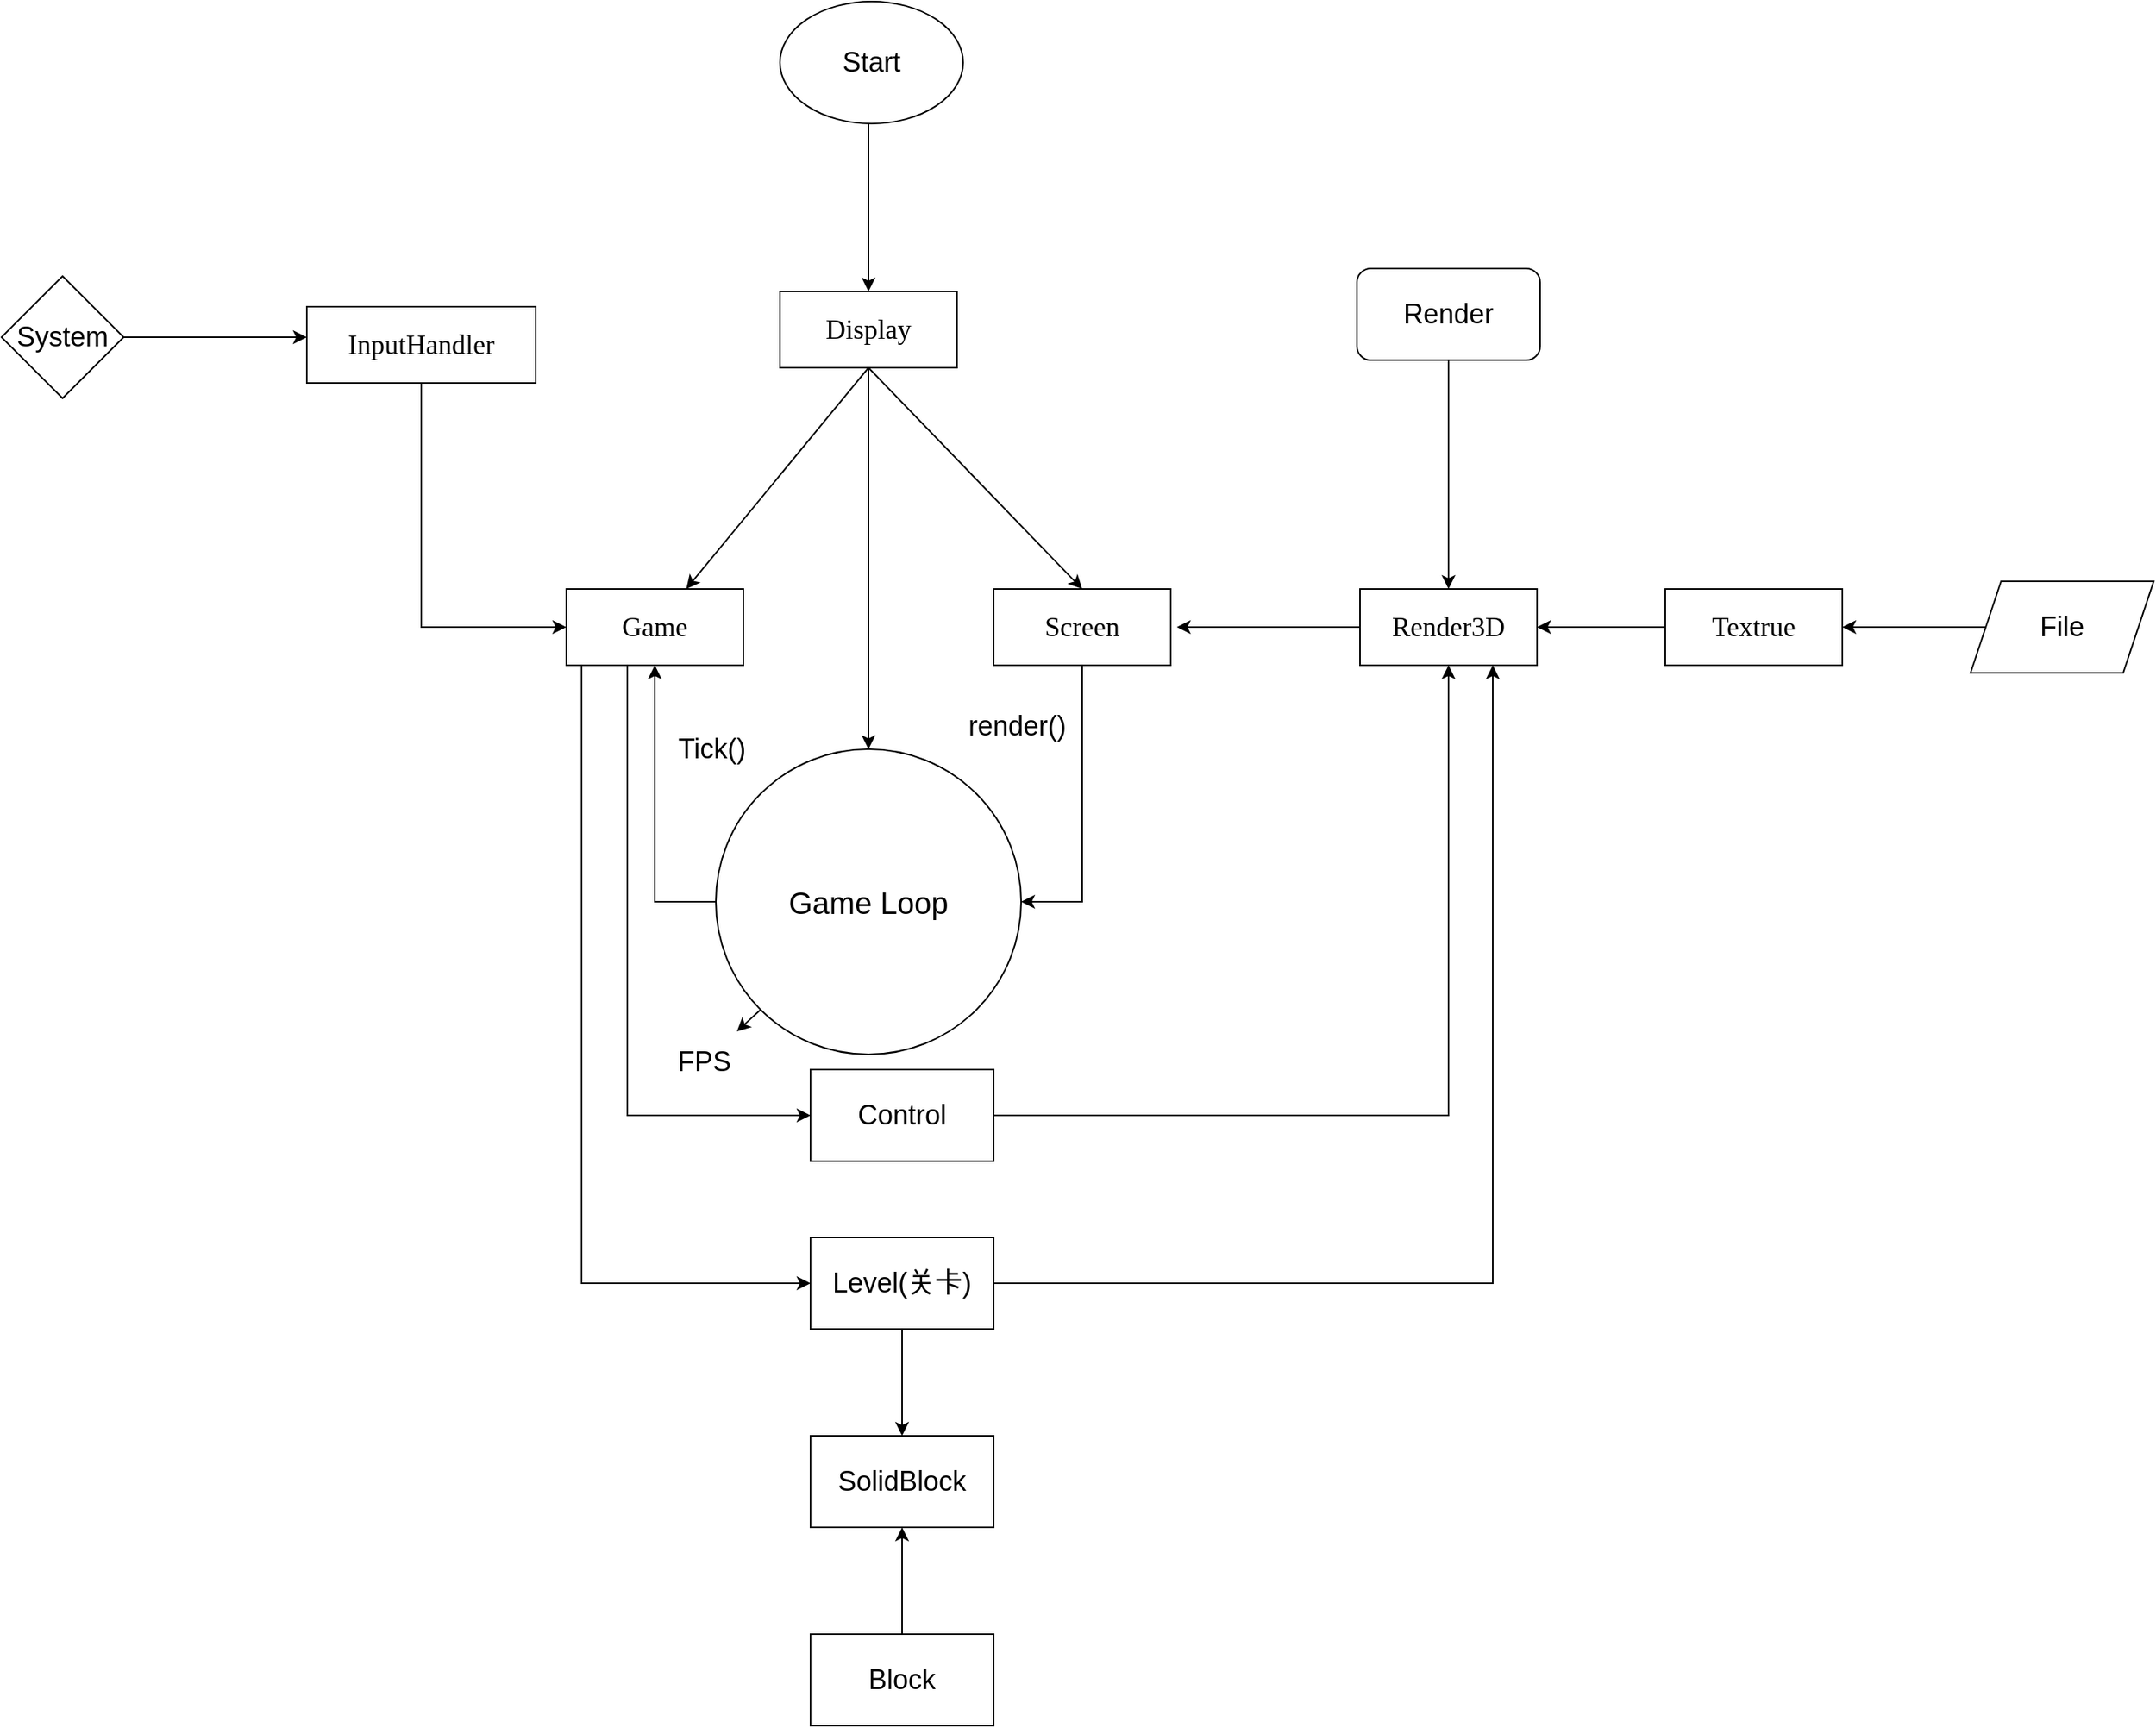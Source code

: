 <mxfile version="21.5.0" type="github">
  <diagram name="第 1 页" id="bnim70iv4dQA_bCJrnJs">
    <mxGraphModel dx="2019" dy="1156" grid="1" gridSize="10" guides="1" tooltips="1" connect="1" arrows="1" fold="1" page="1" pageScale="1" pageWidth="2000" pageHeight="1400" math="0" shadow="0">
      <root>
        <mxCell id="0" />
        <mxCell id="1" parent="0" />
        <mxCell id="kNxnwsr2kqk0C8-2MLcr-14" style="rounded=0;orthogonalLoop=1;jettySize=auto;html=1;exitX=0.5;exitY=1;exitDx=0;exitDy=0;entryX=0.5;entryY=0;entryDx=0;entryDy=0;" parent="1" source="223TXKhGHbjzBC68XGqH-1" target="kNxnwsr2kqk0C8-2MLcr-3" edge="1">
          <mxGeometry relative="1" as="geometry" />
        </mxCell>
        <mxCell id="kNxnwsr2kqk0C8-2MLcr-15" style="rounded=0;orthogonalLoop=1;jettySize=auto;html=1;exitX=0.5;exitY=1;exitDx=0;exitDy=0;" parent="1" source="223TXKhGHbjzBC68XGqH-1" target="kNxnwsr2kqk0C8-2MLcr-1" edge="1">
          <mxGeometry relative="1" as="geometry" />
        </mxCell>
        <mxCell id="kNxnwsr2kqk0C8-2MLcr-26" style="edgeStyle=orthogonalEdgeStyle;rounded=0;orthogonalLoop=1;jettySize=auto;html=1;exitX=0.5;exitY=1;exitDx=0;exitDy=0;entryX=0.5;entryY=0;entryDx=0;entryDy=0;" parent="1" source="223TXKhGHbjzBC68XGqH-1" target="kNxnwsr2kqk0C8-2MLcr-25" edge="1">
          <mxGeometry relative="1" as="geometry">
            <Array as="points">
              <mxPoint x="738" y="585" />
            </Array>
          </mxGeometry>
        </mxCell>
        <mxCell id="223TXKhGHbjzBC68XGqH-1" value="Display" style="rounded=0;whiteSpace=wrap;html=1;fontFamily=Verdana;fontSize=18;" parent="1" vertex="1">
          <mxGeometry x="680" y="300" width="116" height="50" as="geometry" />
        </mxCell>
        <mxCell id="kNxnwsr2kqk0C8-2MLcr-57" style="edgeStyle=orthogonalEdgeStyle;rounded=0;orthogonalLoop=1;jettySize=auto;html=1;exitX=0.25;exitY=1;exitDx=0;exitDy=0;entryX=0;entryY=0.5;entryDx=0;entryDy=0;" parent="1" source="kNxnwsr2kqk0C8-2MLcr-1" target="kNxnwsr2kqk0C8-2MLcr-56" edge="1">
          <mxGeometry relative="1" as="geometry">
            <Array as="points">
              <mxPoint x="580" y="545" />
              <mxPoint x="580" y="840" />
            </Array>
          </mxGeometry>
        </mxCell>
        <mxCell id="Hju6dRllPQrABKdtRstx-2" style="edgeStyle=orthogonalEdgeStyle;rounded=0;orthogonalLoop=1;jettySize=auto;html=1;exitX=0.25;exitY=1;exitDx=0;exitDy=0;entryX=0;entryY=0.5;entryDx=0;entryDy=0;" edge="1" parent="1" source="kNxnwsr2kqk0C8-2MLcr-1" target="Hju6dRllPQrABKdtRstx-1">
          <mxGeometry relative="1" as="geometry">
            <Array as="points">
              <mxPoint x="550" y="545" />
              <mxPoint x="550" y="950" />
            </Array>
          </mxGeometry>
        </mxCell>
        <mxCell id="kNxnwsr2kqk0C8-2MLcr-1" value="Game" style="rounded=0;whiteSpace=wrap;html=1;fontFamily=Verdana;fontSize=18;" parent="1" vertex="1">
          <mxGeometry x="540" y="495" width="116" height="50" as="geometry" />
        </mxCell>
        <mxCell id="kNxnwsr2kqk0C8-2MLcr-43" style="edgeStyle=orthogonalEdgeStyle;rounded=0;orthogonalLoop=1;jettySize=auto;html=1;exitX=0.5;exitY=1;exitDx=0;exitDy=0;entryX=1;entryY=0.5;entryDx=0;entryDy=0;" parent="1" source="kNxnwsr2kqk0C8-2MLcr-3" target="kNxnwsr2kqk0C8-2MLcr-25" edge="1">
          <mxGeometry relative="1" as="geometry" />
        </mxCell>
        <mxCell id="kNxnwsr2kqk0C8-2MLcr-55" style="edgeStyle=orthogonalEdgeStyle;rounded=0;orthogonalLoop=1;jettySize=auto;html=1;exitX=0;exitY=0.5;exitDx=0;exitDy=0;" parent="1" source="kNxnwsr2kqk0C8-2MLcr-4" edge="1">
          <mxGeometry relative="1" as="geometry">
            <mxPoint x="940" y="520" as="targetPoint" />
          </mxGeometry>
        </mxCell>
        <mxCell id="kNxnwsr2kqk0C8-2MLcr-4" value="Render3D" style="rounded=0;whiteSpace=wrap;html=1;fontFamily=Verdana;fontSize=18;" parent="1" vertex="1">
          <mxGeometry x="1060" y="495" width="116" height="50" as="geometry" />
        </mxCell>
        <mxCell id="kNxnwsr2kqk0C8-2MLcr-49" style="edgeStyle=orthogonalEdgeStyle;rounded=0;orthogonalLoop=1;jettySize=auto;html=1;" parent="1" source="kNxnwsr2kqk0C8-2MLcr-5" target="kNxnwsr2kqk0C8-2MLcr-4" edge="1">
          <mxGeometry relative="1" as="geometry" />
        </mxCell>
        <mxCell id="kNxnwsr2kqk0C8-2MLcr-5" value="Textrue" style="rounded=0;whiteSpace=wrap;html=1;fontFamily=Verdana;fontSize=18;" parent="1" vertex="1">
          <mxGeometry x="1260" y="495" width="116" height="50" as="geometry" />
        </mxCell>
        <mxCell id="kNxnwsr2kqk0C8-2MLcr-37" style="edgeStyle=orthogonalEdgeStyle;rounded=0;orthogonalLoop=1;jettySize=auto;html=1;exitX=0.5;exitY=1;exitDx=0;exitDy=0;entryX=0;entryY=0.5;entryDx=0;entryDy=0;" parent="1" source="kNxnwsr2kqk0C8-2MLcr-7" target="kNxnwsr2kqk0C8-2MLcr-1" edge="1">
          <mxGeometry relative="1" as="geometry" />
        </mxCell>
        <mxCell id="kNxnwsr2kqk0C8-2MLcr-7" value="InputHandler" style="rounded=0;whiteSpace=wrap;html=1;fontFamily=Verdana;fontSize=18;" parent="1" vertex="1">
          <mxGeometry x="370" y="310" width="150" height="50" as="geometry" />
        </mxCell>
        <mxCell id="kNxnwsr2kqk0C8-2MLcr-47" style="edgeStyle=orthogonalEdgeStyle;rounded=0;orthogonalLoop=1;jettySize=auto;html=1;exitX=0.5;exitY=1;exitDx=0;exitDy=0;" parent="1" source="kNxnwsr2kqk0C8-2MLcr-11" target="kNxnwsr2kqk0C8-2MLcr-4" edge="1">
          <mxGeometry relative="1" as="geometry" />
        </mxCell>
        <mxCell id="kNxnwsr2kqk0C8-2MLcr-11" value="Render" style="rounded=1;whiteSpace=wrap;html=1;fontSize=18;" parent="1" vertex="1">
          <mxGeometry x="1058" y="285" width="120" height="60" as="geometry" />
        </mxCell>
        <mxCell id="kNxnwsr2kqk0C8-2MLcr-12" value="" style="endArrow=classic;html=1;rounded=0;entryX=0.5;entryY=0;entryDx=0;entryDy=0;" parent="1" target="223TXKhGHbjzBC68XGqH-1" edge="1">
          <mxGeometry width="50" height="50" relative="1" as="geometry">
            <mxPoint x="738" y="190" as="sourcePoint" />
            <mxPoint x="770" y="140" as="targetPoint" />
          </mxGeometry>
        </mxCell>
        <mxCell id="kNxnwsr2kqk0C8-2MLcr-13" value="Start" style="ellipse;whiteSpace=wrap;html=1;fontSize=18;" parent="1" vertex="1">
          <mxGeometry x="680" y="110" width="120" height="80" as="geometry" />
        </mxCell>
        <mxCell id="kNxnwsr2kqk0C8-2MLcr-31" style="edgeStyle=orthogonalEdgeStyle;rounded=0;orthogonalLoop=1;jettySize=auto;html=1;exitX=0;exitY=0.5;exitDx=0;exitDy=0;entryX=0.5;entryY=1;entryDx=0;entryDy=0;" parent="1" source="kNxnwsr2kqk0C8-2MLcr-25" target="kNxnwsr2kqk0C8-2MLcr-1" edge="1">
          <mxGeometry relative="1" as="geometry" />
        </mxCell>
        <mxCell id="kNxnwsr2kqk0C8-2MLcr-53" style="rounded=0;orthogonalLoop=1;jettySize=auto;html=1;exitX=0;exitY=1;exitDx=0;exitDy=0;" parent="1" source="kNxnwsr2kqk0C8-2MLcr-25" target="kNxnwsr2kqk0C8-2MLcr-44" edge="1">
          <mxGeometry relative="1" as="geometry" />
        </mxCell>
        <mxCell id="kNxnwsr2kqk0C8-2MLcr-25" value="Game Loop" style="ellipse;whiteSpace=wrap;html=1;aspect=fixed;fontSize=20;" parent="1" vertex="1">
          <mxGeometry x="638" y="600" width="200" height="200" as="geometry" />
        </mxCell>
        <mxCell id="kNxnwsr2kqk0C8-2MLcr-30" style="edgeStyle=orthogonalEdgeStyle;rounded=0;orthogonalLoop=1;jettySize=auto;html=1;exitX=1;exitY=0.5;exitDx=0;exitDy=0;entryX=1;entryY=0.5;entryDx=0;entryDy=0;" parent="1" source="kNxnwsr2kqk0C8-2MLcr-29" target="kNxnwsr2kqk0C8-2MLcr-5" edge="1">
          <mxGeometry relative="1" as="geometry" />
        </mxCell>
        <mxCell id="kNxnwsr2kqk0C8-2MLcr-29" value="File" style="shape=parallelogram;perimeter=parallelogramPerimeter;whiteSpace=wrap;html=1;fixedSize=1;fontSize=18;" parent="1" vertex="1">
          <mxGeometry x="1460" y="490" width="120" height="60" as="geometry" />
        </mxCell>
        <mxCell id="kNxnwsr2kqk0C8-2MLcr-33" value="Tick()" style="text;html=1;align=center;verticalAlign=middle;resizable=0;points=[];autosize=1;strokeColor=none;fillColor=none;fontSize=18;" parent="1" vertex="1">
          <mxGeometry x="600" y="580" width="70" height="40" as="geometry" />
        </mxCell>
        <mxCell id="kNxnwsr2kqk0C8-2MLcr-44" value="FPS" style="text;html=1;align=center;verticalAlign=middle;resizable=0;points=[];autosize=1;strokeColor=none;fillColor=none;fontSize=18;" parent="1" vertex="1">
          <mxGeometry x="600" y="785" width="60" height="40" as="geometry" />
        </mxCell>
        <mxCell id="kNxnwsr2kqk0C8-2MLcr-3" value="Screen" style="rounded=0;whiteSpace=wrap;html=1;fontFamily=Verdana;fontSize=18;" parent="1" vertex="1">
          <mxGeometry x="820" y="495" width="116" height="50" as="geometry" />
        </mxCell>
        <mxCell id="kNxnwsr2kqk0C8-2MLcr-54" value="render()" style="text;html=1;align=center;verticalAlign=middle;resizable=0;points=[];autosize=1;strokeColor=none;fillColor=none;fontSize=18;" parent="1" vertex="1">
          <mxGeometry x="790" y="565" width="90" height="40" as="geometry" />
        </mxCell>
        <mxCell id="kNxnwsr2kqk0C8-2MLcr-58" style="edgeStyle=orthogonalEdgeStyle;rounded=0;orthogonalLoop=1;jettySize=auto;html=1;exitX=1;exitY=0.5;exitDx=0;exitDy=0;entryX=0.5;entryY=1;entryDx=0;entryDy=0;" parent="1" source="kNxnwsr2kqk0C8-2MLcr-56" target="kNxnwsr2kqk0C8-2MLcr-4" edge="1">
          <mxGeometry relative="1" as="geometry" />
        </mxCell>
        <mxCell id="kNxnwsr2kqk0C8-2MLcr-56" value="Control" style="rounded=0;whiteSpace=wrap;html=1;fontSize=18;" parent="1" vertex="1">
          <mxGeometry x="700" y="810" width="120" height="60" as="geometry" />
        </mxCell>
        <mxCell id="kNxnwsr2kqk0C8-2MLcr-59" value="" style="endArrow=classic;html=1;rounded=0;" parent="1" edge="1">
          <mxGeometry width="50" height="50" relative="1" as="geometry">
            <mxPoint x="250" y="330" as="sourcePoint" />
            <mxPoint x="370" y="330" as="targetPoint" />
          </mxGeometry>
        </mxCell>
        <mxCell id="Hju6dRllPQrABKdtRstx-5" style="edgeStyle=orthogonalEdgeStyle;rounded=0;orthogonalLoop=1;jettySize=auto;html=1;exitX=0.5;exitY=1;exitDx=0;exitDy=0;entryX=0.5;entryY=0;entryDx=0;entryDy=0;" edge="1" parent="1" source="Hju6dRllPQrABKdtRstx-1" target="Hju6dRllPQrABKdtRstx-4">
          <mxGeometry relative="1" as="geometry" />
        </mxCell>
        <mxCell id="Hju6dRllPQrABKdtRstx-6" style="edgeStyle=orthogonalEdgeStyle;rounded=0;orthogonalLoop=1;jettySize=auto;html=1;exitX=1;exitY=0.5;exitDx=0;exitDy=0;entryX=0.75;entryY=1;entryDx=0;entryDy=0;" edge="1" parent="1" source="Hju6dRllPQrABKdtRstx-1" target="kNxnwsr2kqk0C8-2MLcr-4">
          <mxGeometry relative="1" as="geometry" />
        </mxCell>
        <mxCell id="Hju6dRllPQrABKdtRstx-1" value="Level(关卡)" style="rounded=0;whiteSpace=wrap;html=1;fontSize=18;" vertex="1" parent="1">
          <mxGeometry x="700" y="920" width="120" height="60" as="geometry" />
        </mxCell>
        <mxCell id="Hju6dRllPQrABKdtRstx-3" value="Block" style="rounded=0;whiteSpace=wrap;html=1;fontSize=18;" vertex="1" parent="1">
          <mxGeometry x="700" y="1180" width="120" height="60" as="geometry" />
        </mxCell>
        <mxCell id="Hju6dRllPQrABKdtRstx-7" style="edgeStyle=orthogonalEdgeStyle;rounded=0;orthogonalLoop=1;jettySize=auto;html=1;entryX=0.5;entryY=1;entryDx=0;entryDy=0;exitX=0.5;exitY=0;exitDx=0;exitDy=0;" edge="1" parent="1" source="Hju6dRllPQrABKdtRstx-3" target="Hju6dRllPQrABKdtRstx-4">
          <mxGeometry relative="1" as="geometry">
            <mxPoint x="760" y="1170" as="sourcePoint" />
          </mxGeometry>
        </mxCell>
        <mxCell id="Hju6dRllPQrABKdtRstx-4" value="SolidBlock" style="rounded=0;whiteSpace=wrap;html=1;fontSize=18;" vertex="1" parent="1">
          <mxGeometry x="700" y="1050" width="120" height="60" as="geometry" />
        </mxCell>
        <mxCell id="Hju6dRllPQrABKdtRstx-8" value="System" style="rhombus;whiteSpace=wrap;html=1;fontSize=18;" vertex="1" parent="1">
          <mxGeometry x="170" y="290" width="80" height="80" as="geometry" />
        </mxCell>
      </root>
    </mxGraphModel>
  </diagram>
</mxfile>
